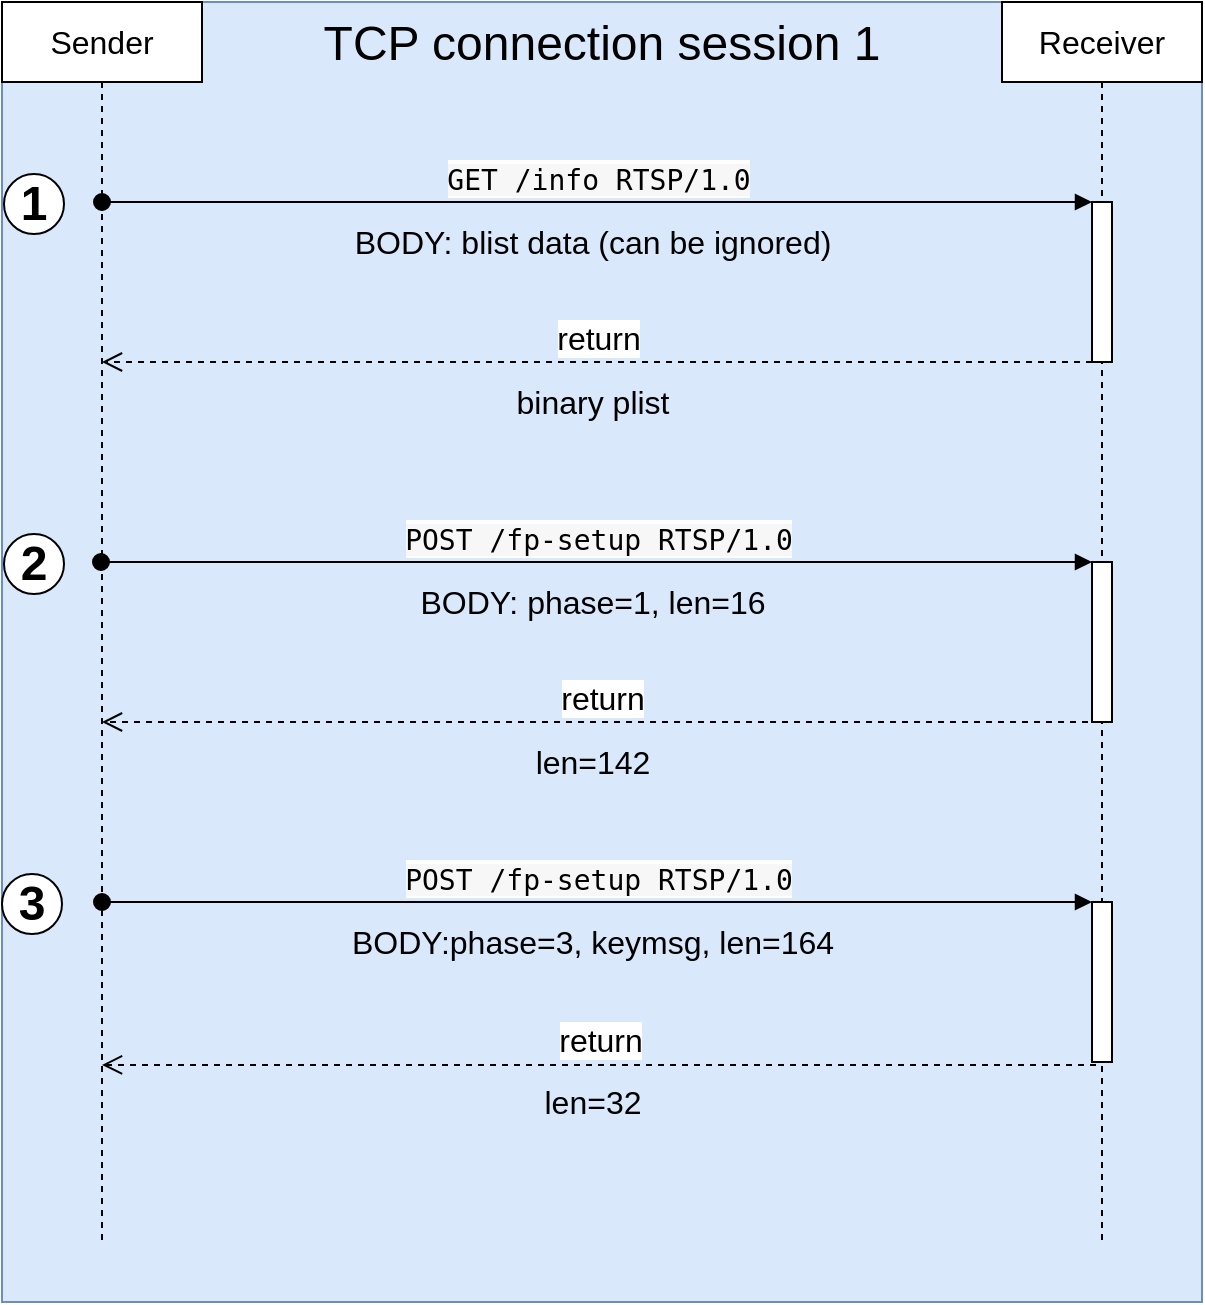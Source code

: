 <mxfile version="14.9.5" type="device"><diagram name="Page-1" id="9361dd3d-8414-5efd-6122-117bd74ce7a7"><mxGraphModel dx="1298" dy="841" grid="1" gridSize="10" guides="1" tooltips="1" connect="1" arrows="1" fold="1" page="0" pageScale="1.5" pageWidth="826" pageHeight="1169" background="#ffffff" math="0" shadow="0"><root><mxCell id="0"/><mxCell id="1" parent="0"/><mxCell id="nqdmtqvcW4qePML_KCEe-1" value="TCP connection session 1" style="rounded=0;whiteSpace=wrap;html=1;fontSize=24;verticalAlign=top;fillColor=#dae8fc;strokeColor=#6c8ebf;" parent="1" vertex="1"><mxGeometry x="330" y="80" width="600" height="650" as="geometry"/></mxCell><mxCell id="nV5rEa2Gwsd_B_EYTZe8-89" value="Sender" style="shape=umlLifeline;perimeter=lifelinePerimeter;whiteSpace=wrap;html=1;container=1;collapsible=0;recursiveResize=0;outlineConnect=0;fontSize=16;" parent="1" vertex="1"><mxGeometry x="330" y="80" width="100" height="620" as="geometry"/></mxCell><mxCell id="nV5rEa2Gwsd_B_EYTZe8-90" value="Receiver" style="shape=umlLifeline;perimeter=lifelinePerimeter;whiteSpace=wrap;html=1;container=1;collapsible=0;recursiveResize=0;outlineConnect=0;fontSize=16;" parent="1" vertex="1"><mxGeometry x="830" y="80" width="100" height="620" as="geometry"/></mxCell><mxCell id="nV5rEa2Gwsd_B_EYTZe8-91" value="" style="html=1;points=[];perimeter=orthogonalPerimeter;fontSize=16;" parent="nV5rEa2Gwsd_B_EYTZe8-90" vertex="1"><mxGeometry x="45" y="100" width="10" height="80" as="geometry"/></mxCell><mxCell id="nV5rEa2Gwsd_B_EYTZe8-93" value="" style="html=1;points=[];perimeter=orthogonalPerimeter;fontSize=16;" parent="nV5rEa2Gwsd_B_EYTZe8-90" vertex="1"><mxGeometry x="45" y="280" width="10" height="80" as="geometry"/></mxCell><mxCell id="nV5rEa2Gwsd_B_EYTZe8-97" value="" style="html=1;points=[];perimeter=orthogonalPerimeter;fontSize=16;" parent="nV5rEa2Gwsd_B_EYTZe8-90" vertex="1"><mxGeometry x="45" y="450" width="10" height="80" as="geometry"/></mxCell><mxCell id="nV5rEa2Gwsd_B_EYTZe8-92" value="&lt;span style=&quot;font-family: &amp;#34;source code pro&amp;#34; , &amp;#34;consolas&amp;#34; , &amp;#34;ubuntu mono&amp;#34; , &amp;#34;menlo&amp;#34; , &amp;#34;dejavu sans mono&amp;#34; , monospace , monospace ; font-size: 14px ; background-color: rgb(246 , 247 , 246)&quot;&gt;GET /info&lt;/span&gt;&lt;span style=&quot;font-family: &amp;#34;source code pro&amp;#34; , &amp;#34;consolas&amp;#34; , &amp;#34;ubuntu mono&amp;#34; , &amp;#34;menlo&amp;#34; , &amp;#34;dejavu sans mono&amp;#34; , monospace , monospace ; font-size: 14px ; background-color: rgb(246 , 247 , 246)&quot;&gt; RTSP/1.0&lt;/span&gt;" style="html=1;verticalAlign=bottom;startArrow=oval;endArrow=block;startSize=8;fontSize=16;" parent="1" source="nV5rEa2Gwsd_B_EYTZe8-89" target="nV5rEa2Gwsd_B_EYTZe8-91" edge="1"><mxGeometry relative="1" as="geometry"><mxPoint x="1035" y="140" as="sourcePoint"/><Array as="points"><mxPoint x="770" y="180"/></Array></mxGeometry></mxCell><mxCell id="nV5rEa2Gwsd_B_EYTZe8-94" value="&lt;span style=&quot;font-family: &amp;#34;source code pro&amp;#34; , &amp;#34;consolas&amp;#34; , &amp;#34;ubuntu mono&amp;#34; , &amp;#34;menlo&amp;#34; , &amp;#34;dejavu sans mono&amp;#34; , monospace , monospace ; font-size: 14px ; background-color: rgb(246 , 247 , 246)&quot;&gt;POST /fp-setup&lt;/span&gt;&lt;span style=&quot;font-family: &amp;#34;source code pro&amp;#34; , &amp;#34;consolas&amp;#34; , &amp;#34;ubuntu mono&amp;#34; , &amp;#34;menlo&amp;#34; , &amp;#34;dejavu sans mono&amp;#34; , monospace , monospace ; font-size: 14px ; background-color: rgb(246 , 247 , 246)&quot;&gt; RTSP/1.0&lt;/span&gt;" style="html=1;verticalAlign=bottom;startArrow=oval;endArrow=block;startSize=8;fontSize=16;" parent="1" target="nV5rEa2Gwsd_B_EYTZe8-93" edge="1"><mxGeometry relative="1" as="geometry"><mxPoint x="379.5" y="360" as="sourcePoint"/><Array as="points"><mxPoint x="780.5" y="360"/></Array></mxGeometry></mxCell><mxCell id="NK-MfTDf8KNF0JcI3Dr9-1" value="return" style="html=1;verticalAlign=bottom;endArrow=open;dashed=1;endSize=8;fontSize=16;exitX=0;exitY=1;exitDx=0;exitDy=0;exitPerimeter=0;" parent="1" source="nV5rEa2Gwsd_B_EYTZe8-91" target="nV5rEa2Gwsd_B_EYTZe8-89" edge="1"><mxGeometry relative="1" as="geometry"><mxPoint x="1080" y="279" as="sourcePoint"/><mxPoint x="1010" y="220" as="targetPoint"/></mxGeometry></mxCell><mxCell id="NK-MfTDf8KNF0JcI3Dr9-2" value="return" style="html=1;verticalAlign=bottom;endArrow=open;dashed=1;endSize=8;fontSize=16;exitX=0.4;exitY=1;exitDx=0;exitDy=0;exitPerimeter=0;" parent="1" source="nV5rEa2Gwsd_B_EYTZe8-93" target="nV5rEa2Gwsd_B_EYTZe8-89" edge="1"><mxGeometry relative="1" as="geometry"><mxPoint x="1090" y="460" as="sourcePoint"/><mxPoint x="1010" y="460" as="targetPoint"/></mxGeometry></mxCell><mxCell id="NK-MfTDf8KNF0JcI3Dr9-3" value="return" style="html=1;verticalAlign=bottom;endArrow=open;dashed=1;endSize=8;fontSize=16;exitX=0.2;exitY=1.018;exitDx=0;exitDy=0;exitPerimeter=0;" parent="1" source="nV5rEa2Gwsd_B_EYTZe8-97" target="nV5rEa2Gwsd_B_EYTZe8-89" edge="1"><mxGeometry relative="1" as="geometry"><mxPoint x="871" y="610" as="sourcePoint"/><mxPoint x="379.5" y="610" as="targetPoint"/></mxGeometry></mxCell><mxCell id="NK-MfTDf8KNF0JcI3Dr9-4" value="BODY: blist data (can be ignored)" style="text;html=1;align=center;verticalAlign=middle;resizable=0;points=[];autosize=1;strokeColor=none;fontSize=16;" parent="1" vertex="1"><mxGeometry x="500" y="190" width="250" height="20" as="geometry"/></mxCell><mxCell id="NK-MfTDf8KNF0JcI3Dr9-5" value="binary plist" style="text;html=1;align=center;verticalAlign=middle;resizable=0;points=[];autosize=1;strokeColor=none;fontSize=16;" parent="1" vertex="1"><mxGeometry x="580" y="270" width="90" height="20" as="geometry"/></mxCell><mxCell id="NK-MfTDf8KNF0JcI3Dr9-6" value="BODY: phase=1, len=16" style="text;html=1;align=center;verticalAlign=middle;resizable=0;points=[];autosize=1;strokeColor=none;fontSize=16;" parent="1" vertex="1"><mxGeometry x="530" y="370" width="190" height="20" as="geometry"/></mxCell><mxCell id="NK-MfTDf8KNF0JcI3Dr9-7" value="BODY:phase=3, keymsg, len=164" style="text;html=1;align=center;verticalAlign=middle;resizable=0;points=[];autosize=1;strokeColor=none;fontSize=16;" parent="1" vertex="1"><mxGeometry x="495" y="540" width="260" height="20" as="geometry"/></mxCell><mxCell id="NK-MfTDf8KNF0JcI3Dr9-8" value="len=142" style="text;html=1;align=center;verticalAlign=middle;resizable=0;points=[];autosize=1;strokeColor=none;fontSize=16;" parent="1" vertex="1"><mxGeometry x="590" y="450" width="70" height="20" as="geometry"/></mxCell><mxCell id="NK-MfTDf8KNF0JcI3Dr9-9" value="len=32" style="text;html=1;align=center;verticalAlign=middle;resizable=0;points=[];autosize=1;strokeColor=none;fontSize=16;" parent="1" vertex="1"><mxGeometry x="595" y="620" width="60" height="20" as="geometry"/></mxCell><mxCell id="nV5rEa2Gwsd_B_EYTZe8-98" value="&lt;span style=&quot;font-family: &amp;#34;source code pro&amp;#34; , &amp;#34;consolas&amp;#34; , &amp;#34;ubuntu mono&amp;#34; , &amp;#34;menlo&amp;#34; , &amp;#34;dejavu sans mono&amp;#34; , monospace , monospace ; font-size: 14px ; background-color: rgb(246 , 247 , 246)&quot;&gt;POST /fp-setup&lt;/span&gt;&lt;span style=&quot;font-family: &amp;#34;source code pro&amp;#34; , &amp;#34;consolas&amp;#34; , &amp;#34;ubuntu mono&amp;#34; , &amp;#34;menlo&amp;#34; , &amp;#34;dejavu sans mono&amp;#34; , monospace , monospace ; font-size: 14px ; background-color: rgb(246 , 247 , 246)&quot;&gt; RTSP/1.0&lt;/span&gt;" style="html=1;verticalAlign=bottom;startArrow=oval;endArrow=block;startSize=8;fontSize=16;" parent="1" source="nV5rEa2Gwsd_B_EYTZe8-89" target="nV5rEa2Gwsd_B_EYTZe8-97" edge="1"><mxGeometry relative="1" as="geometry"><mxPoint x="380" y="530" as="sourcePoint"/><Array as="points"><mxPoint x="670.5" y="530"/></Array></mxGeometry></mxCell><mxCell id="NK-MfTDf8KNF0JcI3Dr9-10" value="1" style="ellipse;whiteSpace=wrap;html=1;fontSize=24;fontStyle=1" parent="1" vertex="1"><mxGeometry x="331" y="166" width="30" height="30" as="geometry"/></mxCell><mxCell id="NK-MfTDf8KNF0JcI3Dr9-12" value="2" style="ellipse;whiteSpace=wrap;html=1;fontSize=24;fontStyle=1" parent="1" vertex="1"><mxGeometry x="331" y="346" width="30" height="30" as="geometry"/></mxCell><mxCell id="NK-MfTDf8KNF0JcI3Dr9-14" value="3" style="ellipse;whiteSpace=wrap;html=1;fontSize=24;fontStyle=1" parent="1" vertex="1"><mxGeometry x="330" y="516" width="30" height="30" as="geometry"/></mxCell></root></mxGraphModel></diagram></mxfile>